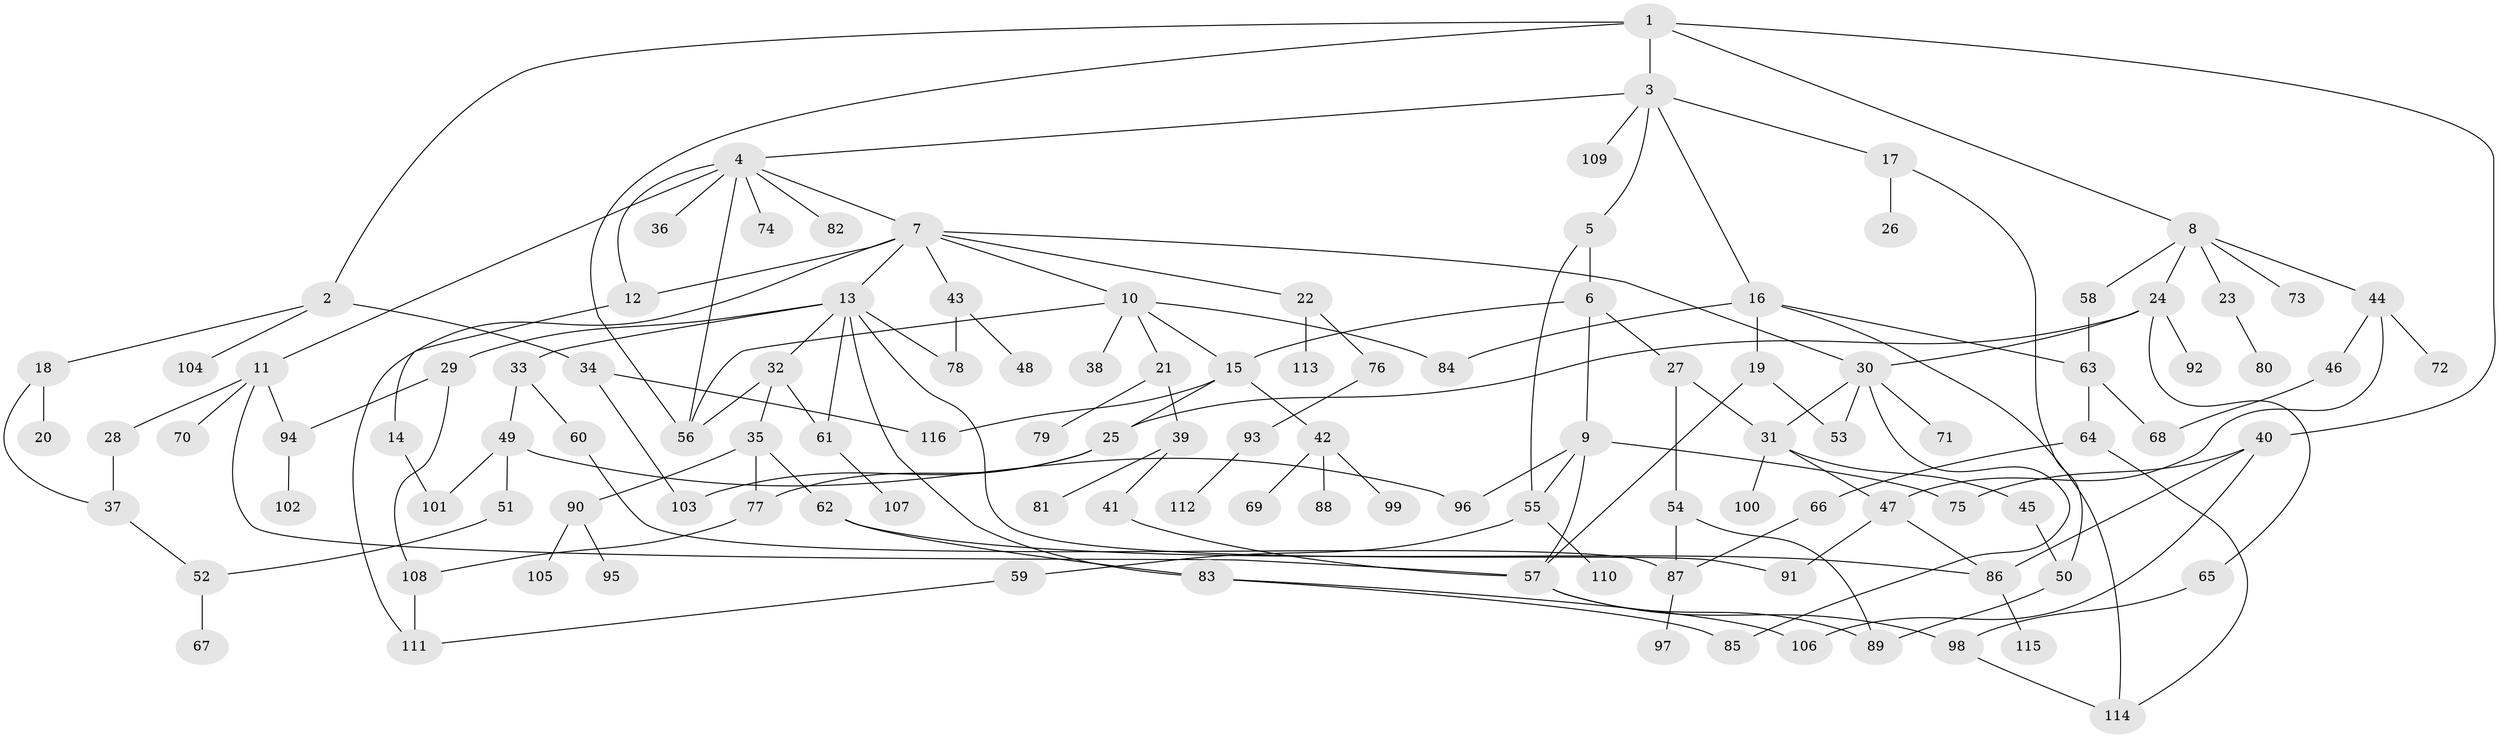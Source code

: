 // coarse degree distribution, {9: 0.038461538461538464, 5: 0.08974358974358974, 8: 0.038461538461538464, 6: 0.02564102564102564, 2: 0.20512820512820512, 3: 0.14102564102564102, 4: 0.14102564102564102, 1: 0.3076923076923077, 7: 0.01282051282051282}
// Generated by graph-tools (version 1.1) at 2025/23/03/03/25 07:23:31]
// undirected, 116 vertices, 160 edges
graph export_dot {
graph [start="1"]
  node [color=gray90,style=filled];
  1;
  2;
  3;
  4;
  5;
  6;
  7;
  8;
  9;
  10;
  11;
  12;
  13;
  14;
  15;
  16;
  17;
  18;
  19;
  20;
  21;
  22;
  23;
  24;
  25;
  26;
  27;
  28;
  29;
  30;
  31;
  32;
  33;
  34;
  35;
  36;
  37;
  38;
  39;
  40;
  41;
  42;
  43;
  44;
  45;
  46;
  47;
  48;
  49;
  50;
  51;
  52;
  53;
  54;
  55;
  56;
  57;
  58;
  59;
  60;
  61;
  62;
  63;
  64;
  65;
  66;
  67;
  68;
  69;
  70;
  71;
  72;
  73;
  74;
  75;
  76;
  77;
  78;
  79;
  80;
  81;
  82;
  83;
  84;
  85;
  86;
  87;
  88;
  89;
  90;
  91;
  92;
  93;
  94;
  95;
  96;
  97;
  98;
  99;
  100;
  101;
  102;
  103;
  104;
  105;
  106;
  107;
  108;
  109;
  110;
  111;
  112;
  113;
  114;
  115;
  116;
  1 -- 2;
  1 -- 3;
  1 -- 8;
  1 -- 40;
  1 -- 56;
  2 -- 18;
  2 -- 34;
  2 -- 104;
  3 -- 4;
  3 -- 5;
  3 -- 16;
  3 -- 17;
  3 -- 109;
  4 -- 7;
  4 -- 11;
  4 -- 36;
  4 -- 74;
  4 -- 82;
  4 -- 56;
  4 -- 12;
  5 -- 6;
  5 -- 55;
  6 -- 9;
  6 -- 15;
  6 -- 27;
  7 -- 10;
  7 -- 12;
  7 -- 13;
  7 -- 22;
  7 -- 43;
  7 -- 30;
  7 -- 111;
  8 -- 23;
  8 -- 24;
  8 -- 44;
  8 -- 58;
  8 -- 73;
  9 -- 57;
  9 -- 75;
  9 -- 96;
  9 -- 55;
  10 -- 21;
  10 -- 38;
  10 -- 84;
  10 -- 15;
  10 -- 56;
  11 -- 28;
  11 -- 70;
  11 -- 94;
  11 -- 57;
  12 -- 14;
  13 -- 29;
  13 -- 32;
  13 -- 33;
  13 -- 61;
  13 -- 91;
  13 -- 78;
  13 -- 83;
  14 -- 101;
  15 -- 42;
  15 -- 116;
  15 -- 25;
  16 -- 19;
  16 -- 63;
  16 -- 84;
  16 -- 114;
  17 -- 26;
  17 -- 50;
  18 -- 20;
  18 -- 37;
  19 -- 53;
  19 -- 57;
  21 -- 39;
  21 -- 79;
  22 -- 76;
  22 -- 113;
  23 -- 80;
  24 -- 25;
  24 -- 30;
  24 -- 65;
  24 -- 92;
  25 -- 103;
  25 -- 77;
  27 -- 31;
  27 -- 54;
  28 -- 37;
  29 -- 108;
  29 -- 94;
  30 -- 71;
  30 -- 85;
  30 -- 53;
  30 -- 31;
  31 -- 45;
  31 -- 47;
  31 -- 100;
  32 -- 35;
  32 -- 56;
  32 -- 61;
  33 -- 49;
  33 -- 60;
  34 -- 116;
  34 -- 103;
  35 -- 62;
  35 -- 77;
  35 -- 90;
  37 -- 52;
  39 -- 41;
  39 -- 81;
  40 -- 75;
  40 -- 106;
  40 -- 86;
  41 -- 57;
  42 -- 69;
  42 -- 88;
  42 -- 99;
  43 -- 48;
  43 -- 78;
  44 -- 46;
  44 -- 72;
  44 -- 47;
  45 -- 50;
  46 -- 68;
  47 -- 91;
  47 -- 86;
  49 -- 51;
  49 -- 101;
  49 -- 96;
  50 -- 89;
  51 -- 52;
  52 -- 67;
  54 -- 89;
  54 -- 87;
  55 -- 59;
  55 -- 110;
  57 -- 98;
  57 -- 89;
  58 -- 63;
  59 -- 111;
  60 -- 87;
  61 -- 107;
  62 -- 83;
  62 -- 86;
  63 -- 64;
  63 -- 68;
  64 -- 66;
  64 -- 114;
  65 -- 98;
  66 -- 87;
  76 -- 93;
  77 -- 108;
  83 -- 85;
  83 -- 106;
  86 -- 115;
  87 -- 97;
  90 -- 95;
  90 -- 105;
  93 -- 112;
  94 -- 102;
  98 -- 114;
  108 -- 111;
}
